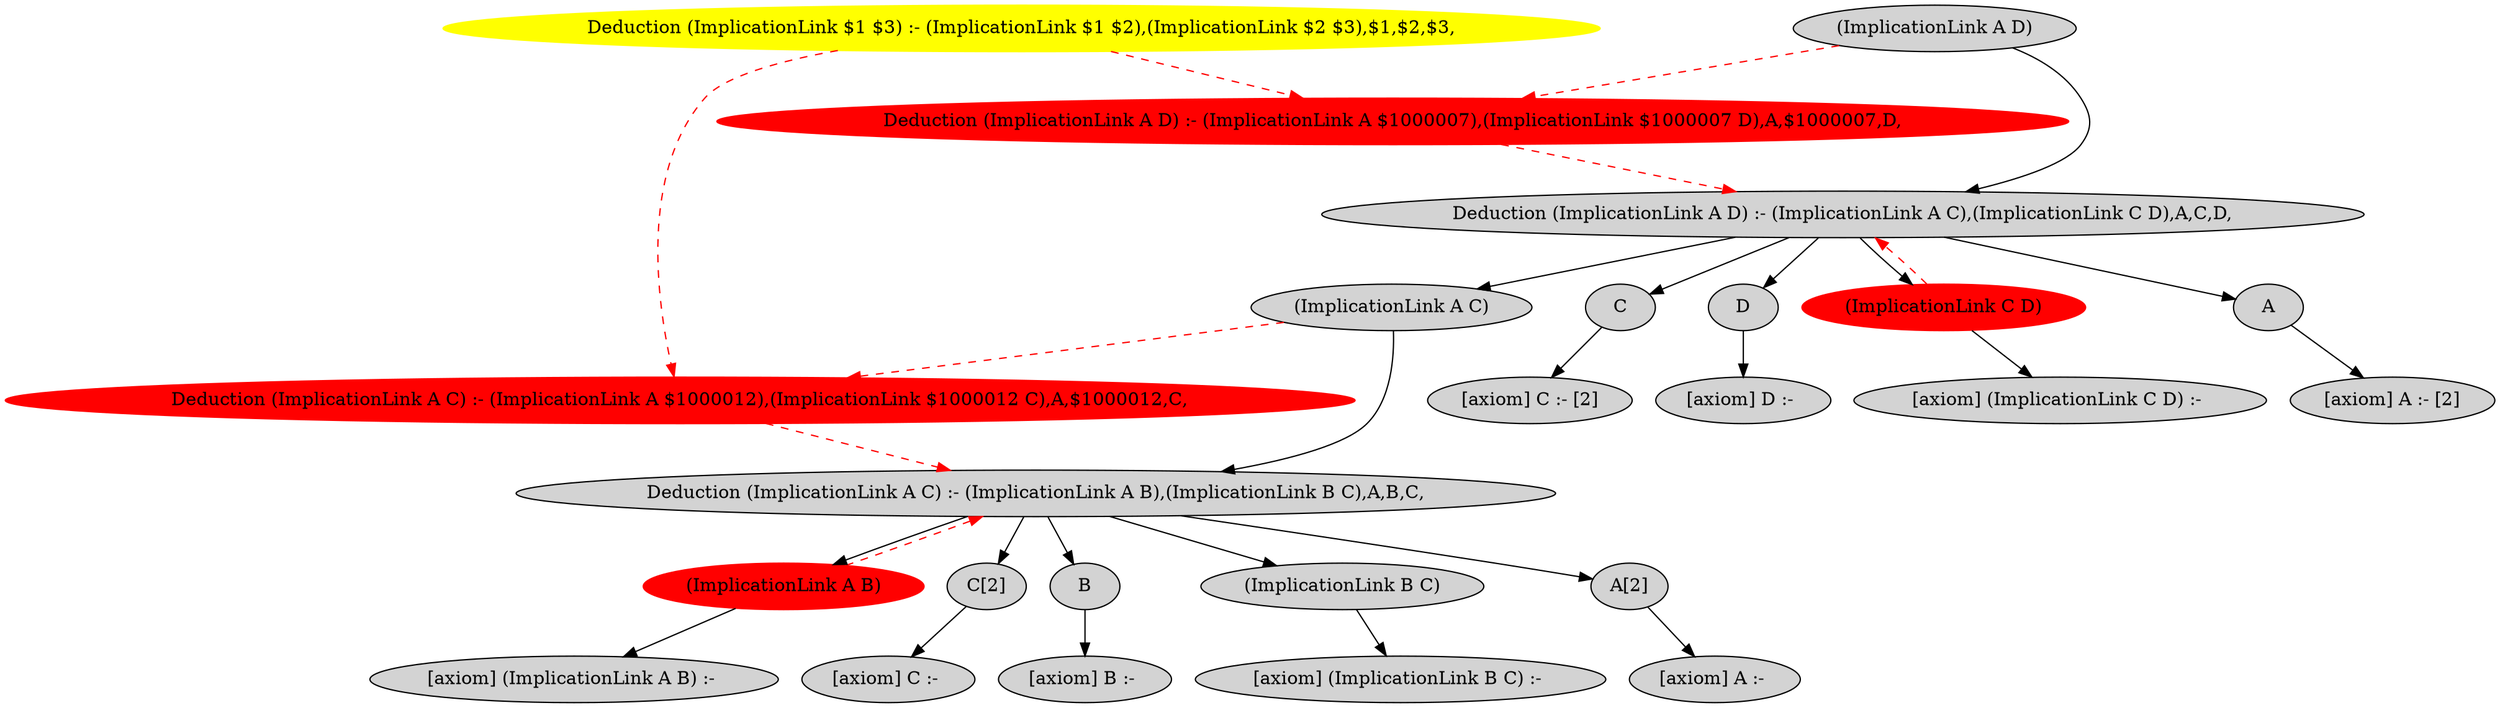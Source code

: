  digraph visualisation{ 
node[style = filled]
	"Deduction (ImplicationLink A D) :- (ImplicationLink A $1000007),(ImplicationLink\
 $1000007 D),A,$1000007,D,"	 [color=red];
	"Deduction (ImplicationLink A D) :- (ImplicationLink A $1000007),(ImplicationLink\
 $1000007 D),A,$1000007,D," -> "Deduction (ImplicationLink A D) :- (ImplicationLink A C),(ImplicationLink C D),A\
,C,D,"	 [color=red,
		style=dashed];
	"C[2]" -> "[axiom] C :- ";
	"(ImplicationLink A B)"	 [color=red];
	"(ImplicationLink A B)" -> "[axiom] (ImplicationLink A B) :- ";
	"(ImplicationLink A B)" -> "Deduction (ImplicationLink A C) :- (ImplicationLink A B),(ImplicationLink B C),A\
,B,C,"	 [color=red,
		style=dashed];
	"(ImplicationLink A D)" -> "Deduction (ImplicationLink A D) :- (ImplicationLink A C),(ImplicationLink C D),A\
,C,D,";
	"(ImplicationLink A D)" -> "Deduction (ImplicationLink A D) :- (ImplicationLink A $1000007),(ImplicationLink\
 $1000007 D),A,$1000007,D,"	 [color=red,
		style=dashed];
	A -> "[axiom] A :- [2]";
	C -> "[axiom] C :- [2]";
	B -> "[axiom] B :- ";
	D -> "[axiom] D :- ";
	"Deduction (ImplicationLink A D) :- (ImplicationLink A C),(ImplicationLink C D),A\
,C,D," -> A;
	"Deduction (ImplicationLink A D) :- (ImplicationLink A C),(ImplicationLink C D),A\
,C,D," -> C;
	"Deduction (ImplicationLink A D) :- (ImplicationLink A C),(ImplicationLink C D),A\
,C,D," -> D;
	"Deduction (ImplicationLink A D) :- (ImplicationLink A C),(ImplicationLink C D),A\
,C,D," -> "(ImplicationLink A C)";
	"(ImplicationLink C D)"	 [color=red];
	"Deduction (ImplicationLink A D) :- (ImplicationLink A C),(ImplicationLink C D),A\
,C,D," -> "(ImplicationLink C D)";
	"Deduction (ImplicationLink A C) :- (ImplicationLink A $1000012),(ImplicationLink\
 $1000012 C),A,$1000012,C,"	 [color=red];
	"Deduction (ImplicationLink A C) :- (ImplicationLink A $1000012),(ImplicationLink\
 $1000012 C),A,$1000012,C," -> "Deduction (ImplicationLink A C) :- (ImplicationLink A B),(ImplicationLink B C),A\
,B,C,"	 [color=red,
		style=dashed];
	"(ImplicationLink B C)" -> "[axiom] (ImplicationLink B C) :- ";
	"(ImplicationLink A C)" -> "Deduction (ImplicationLink A C) :- (ImplicationLink A $1000012),(ImplicationLink\
 $1000012 C),A,$1000012,C,"	 [color=red,
		style=dashed];
	"(ImplicationLink A C)" -> "Deduction (ImplicationLink A C) :- (ImplicationLink A B),(ImplicationLink B C),A\
,B,C,";
	"Deduction (ImplicationLink $1 $3) :- (ImplicationLink $1 $2),(ImplicationLink $2\
 $3),$1,$2,$3,"	 [color=yellow];
	"Deduction (ImplicationLink $1 $3) :- (ImplicationLink $1 $2),(ImplicationLink $2\
 $3),$1,$2,$3," -> "Deduction (ImplicationLink A C) :- (ImplicationLink A $1000012),(ImplicationLink\
 $1000012 C),A,$1000012,C,"	 [color=red,
		style=dashed];
	"Deduction (ImplicationLink $1 $3) :- (ImplicationLink $1 $2),(ImplicationLink $2\
 $3),$1,$2,$3," -> "Deduction (ImplicationLink A D) :- (ImplicationLink A $1000007),(ImplicationLink\
 $1000007 D),A,$1000007,D,"	 [color=red,
		style=dashed];
	"(ImplicationLink C D)" -> "[axiom] (ImplicationLink C D) :- ";
	"(ImplicationLink C D)" -> "Deduction (ImplicationLink A D) :- (ImplicationLink A C),(ImplicationLink C D),A\
,C,D,"	 [color=red,
		style=dashed];
	"A[2]" -> "[axiom] A :- ";
	"Deduction (ImplicationLink A C) :- (ImplicationLink A B),(ImplicationLink B C),A\
,B,C," -> B;
	"Deduction (ImplicationLink A C) :- (ImplicationLink A B),(ImplicationLink B C),A\
,B,C," -> "(ImplicationLink B C)";
	"Deduction (ImplicationLink A C) :- (ImplicationLink A B),(ImplicationLink B C),A\
,B,C," -> "C[2]";
	"Deduction (ImplicationLink A C) :- (ImplicationLink A B),(ImplicationLink B C),A\
,B,C," -> "(ImplicationLink A B)";
	"Deduction (ImplicationLink A C) :- (ImplicationLink A B),(ImplicationLink B C),A\
,B,C," -> "A[2]";
}
